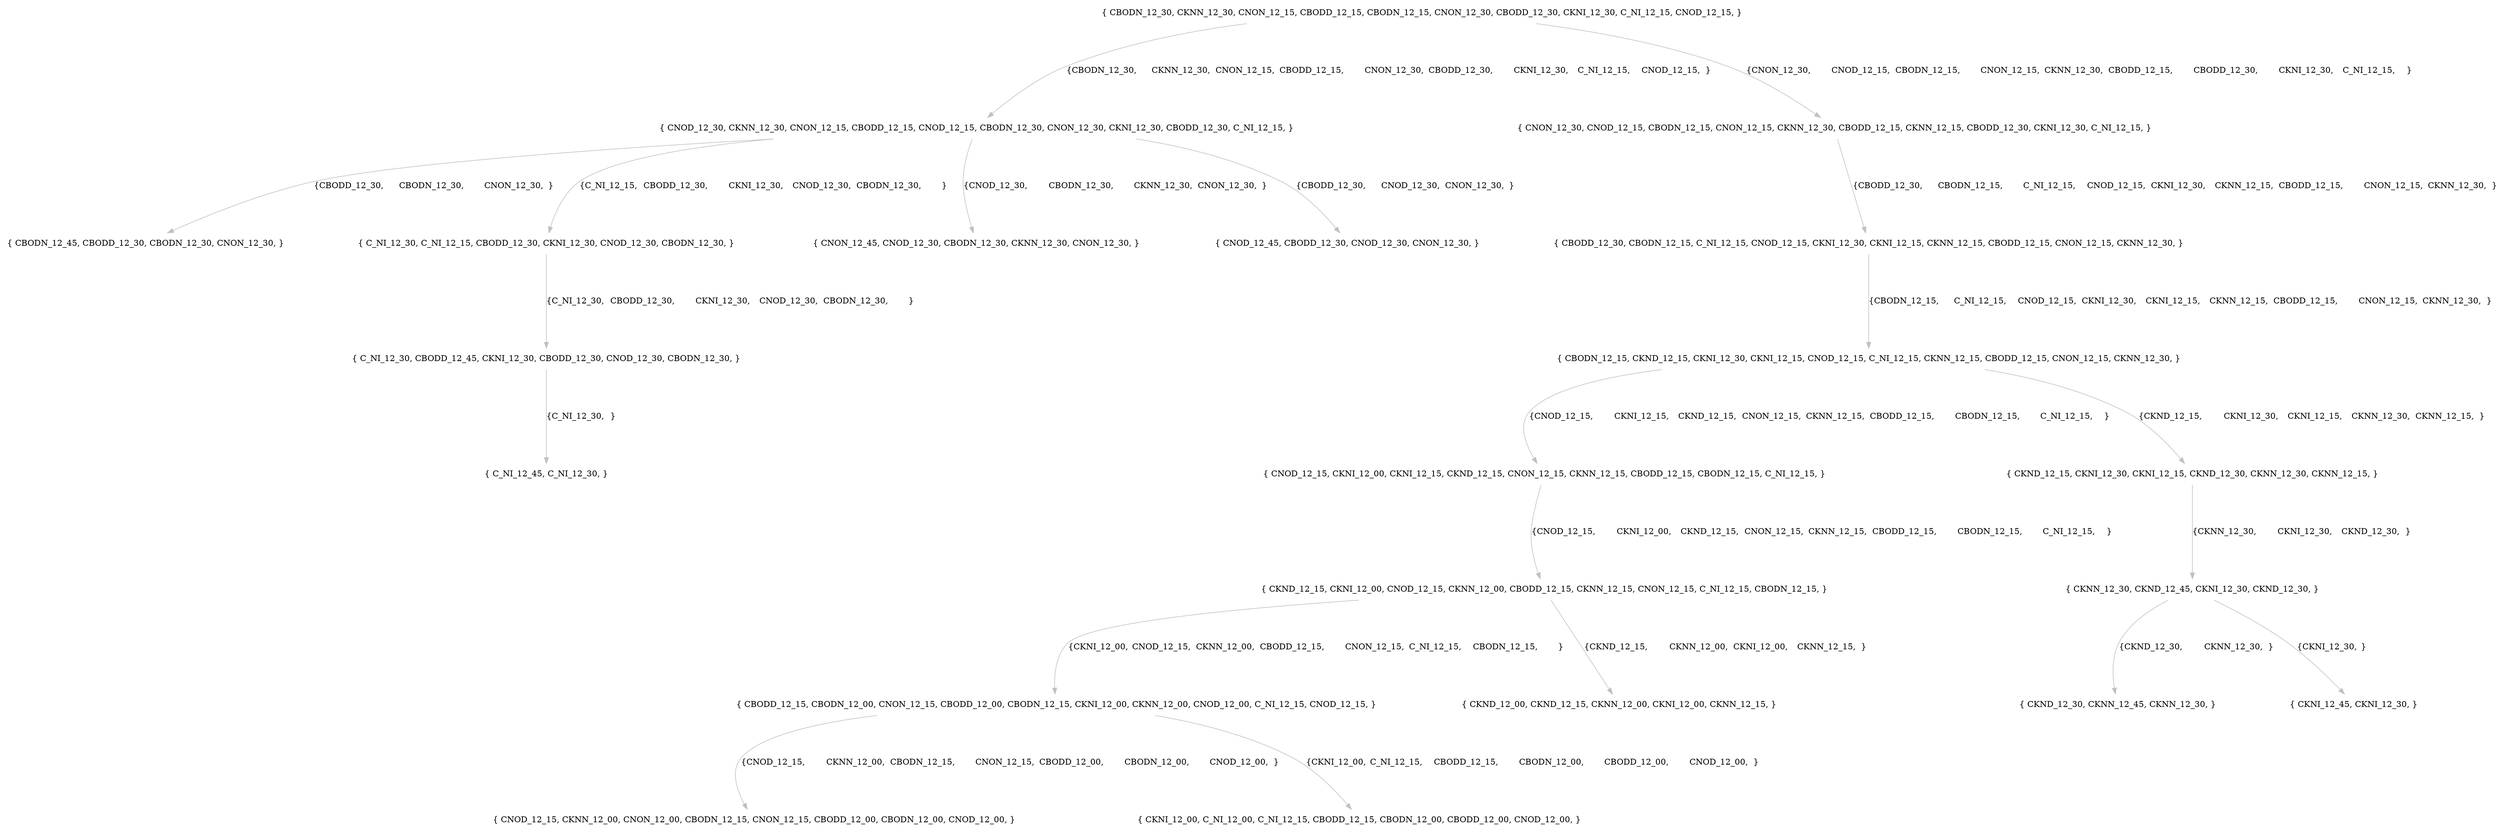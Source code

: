 digraph {
	nodesep="1.5"; ranksep=2;
	node [shape=plaintext];
	edge [color=gray];
	"{ CBODN_12_30, CKNN_12_30, CNON_12_15, CBODD_12_15, CBODN_12_15, CNON_12_30, CBODD_12_30, CKNI_12_30, C_NI_12_15, CNOD_12_15, }" -> "{ CNOD_12_30, CKNN_12_30, CNON_12_15, CBODD_12_15, CNOD_12_15, CBODN_12_30, CNON_12_30, CKNI_12_30, CBODD_12_30, C_NI_12_15, }" [label="{CBODN_12_30,	CKNN_12_30,	CNON_12_15,	CBODD_12_15,	CNON_12_30,	CBODD_12_30,	CKNI_12_30,	C_NI_12_15,	CNOD_12_15,	}"];
	"{ CNOD_12_30, CKNN_12_30, CNON_12_15, CBODD_12_15, CNOD_12_15, CBODN_12_30, CNON_12_30, CKNI_12_30, CBODD_12_30, C_NI_12_15, }" -> "{ CBODN_12_45, CBODD_12_30, CBODN_12_30, CNON_12_30, }" [label="{CBODD_12_30,	CBODN_12_30,	CNON_12_30,	}"];
	"{ CNOD_12_30, CKNN_12_30, CNON_12_15, CBODD_12_15, CNOD_12_15, CBODN_12_30, CNON_12_30, CKNI_12_30, CBODD_12_30, C_NI_12_15, }" -> "{ C_NI_12_30, C_NI_12_15, CBODD_12_30, CKNI_12_30, CNOD_12_30, CBODN_12_30, }" [label="{C_NI_12_15,	CBODD_12_30,	CKNI_12_30,	CNOD_12_30,	CBODN_12_30,	}"];
	"{ C_NI_12_30, C_NI_12_15, CBODD_12_30, CKNI_12_30, CNOD_12_30, CBODN_12_30, }" -> "{ C_NI_12_30, CBODD_12_45, CKNI_12_30, CBODD_12_30, CNOD_12_30, CBODN_12_30, }" [label="{C_NI_12_30,	CBODD_12_30,	CKNI_12_30,	CNOD_12_30,	CBODN_12_30,	}"];
	"{ C_NI_12_30, CBODD_12_45, CKNI_12_30, CBODD_12_30, CNOD_12_30, CBODN_12_30, }" -> "{ C_NI_12_45, C_NI_12_30, }" [label="{C_NI_12_30,	}"];
	"{ CNOD_12_30, CKNN_12_30, CNON_12_15, CBODD_12_15, CNOD_12_15, CBODN_12_30, CNON_12_30, CKNI_12_30, CBODD_12_30, C_NI_12_15, }" -> "{ CNON_12_45, CNOD_12_30, CBODN_12_30, CKNN_12_30, CNON_12_30, }" [label="{CNOD_12_30,	CBODN_12_30,	CKNN_12_30,	CNON_12_30,	}"];
	"{ CNOD_12_30, CKNN_12_30, CNON_12_15, CBODD_12_15, CNOD_12_15, CBODN_12_30, CNON_12_30, CKNI_12_30, CBODD_12_30, C_NI_12_15, }" -> "{ CNOD_12_45, CBODD_12_30, CNOD_12_30, CNON_12_30, }" [label="{CBODD_12_30,	CNOD_12_30,	CNON_12_30,	}"];
	"{ CBODN_12_30, CKNN_12_30, CNON_12_15, CBODD_12_15, CBODN_12_15, CNON_12_30, CBODD_12_30, CKNI_12_30, C_NI_12_15, CNOD_12_15, }" -> "{ CNON_12_30, CNOD_12_15, CBODN_12_15, CNON_12_15, CKNN_12_30, CBODD_12_15, CKNN_12_15, CBODD_12_30, CKNI_12_30, C_NI_12_15, }" [label="{CNON_12_30,	CNOD_12_15,	CBODN_12_15,	CNON_12_15,	CKNN_12_30,	CBODD_12_15,	CBODD_12_30,	CKNI_12_30,	C_NI_12_15,	}"];
	"{ CNON_12_30, CNOD_12_15, CBODN_12_15, CNON_12_15, CKNN_12_30, CBODD_12_15, CKNN_12_15, CBODD_12_30, CKNI_12_30, C_NI_12_15, }" -> "{ CBODD_12_30, CBODN_12_15, C_NI_12_15, CNOD_12_15, CKNI_12_30, CKNI_12_15, CKNN_12_15, CBODD_12_15, CNON_12_15, CKNN_12_30, }" [label="{CBODD_12_30,	CBODN_12_15,	C_NI_12_15,	CNOD_12_15,	CKNI_12_30,	CKNN_12_15,	CBODD_12_15,	CNON_12_15,	CKNN_12_30,	}"];
	"{ CBODD_12_30, CBODN_12_15, C_NI_12_15, CNOD_12_15, CKNI_12_30, CKNI_12_15, CKNN_12_15, CBODD_12_15, CNON_12_15, CKNN_12_30, }" -> "{ CBODN_12_15, CKND_12_15, CKNI_12_30, CKNI_12_15, CNOD_12_15, C_NI_12_15, CKNN_12_15, CBODD_12_15, CNON_12_15, CKNN_12_30, }" [label="{CBODN_12_15,	C_NI_12_15,	CNOD_12_15,	CKNI_12_30,	CKNI_12_15,	CKNN_12_15,	CBODD_12_15,	CNON_12_15,	CKNN_12_30,	}"];
	"{ CBODN_12_15, CKND_12_15, CKNI_12_30, CKNI_12_15, CNOD_12_15, C_NI_12_15, CKNN_12_15, CBODD_12_15, CNON_12_15, CKNN_12_30, }" -> "{ CNOD_12_15, CKNI_12_00, CKNI_12_15, CKND_12_15, CNON_12_15, CKNN_12_15, CBODD_12_15, CBODN_12_15, C_NI_12_15, }" [label="{CNOD_12_15,	CKNI_12_15,	CKND_12_15,	CNON_12_15,	CKNN_12_15,	CBODD_12_15,	CBODN_12_15,	C_NI_12_15,	}"];
	"{ CNOD_12_15, CKNI_12_00, CKNI_12_15, CKND_12_15, CNON_12_15, CKNN_12_15, CBODD_12_15, CBODN_12_15, C_NI_12_15, }" -> "{ CKND_12_15, CKNI_12_00, CNOD_12_15, CKNN_12_00, CBODD_12_15, CKNN_12_15, CNON_12_15, C_NI_12_15, CBODN_12_15, }" [label="{CNOD_12_15,	CKNI_12_00,	CKND_12_15,	CNON_12_15,	CKNN_12_15,	CBODD_12_15,	CBODN_12_15,	C_NI_12_15,	}"];
	"{ CKND_12_15, CKNI_12_00, CNOD_12_15, CKNN_12_00, CBODD_12_15, CKNN_12_15, CNON_12_15, C_NI_12_15, CBODN_12_15, }" -> "{ CBODD_12_15, CBODN_12_00, CNON_12_15, CBODD_12_00, CBODN_12_15, CKNI_12_00, CKNN_12_00, CNOD_12_00, C_NI_12_15, CNOD_12_15, }" [label="{CKNI_12_00,	CNOD_12_15,	CKNN_12_00,	CBODD_12_15,	CNON_12_15,	C_NI_12_15,	CBODN_12_15,	}"];
	"{ CBODD_12_15, CBODN_12_00, CNON_12_15, CBODD_12_00, CBODN_12_15, CKNI_12_00, CKNN_12_00, CNOD_12_00, C_NI_12_15, CNOD_12_15, }" -> "{ CNOD_12_15, CKNN_12_00, CNON_12_00, CBODN_12_15, CNON_12_15, CBODD_12_00, CBODN_12_00, CNOD_12_00, }" [label="{CNOD_12_15,	CKNN_12_00,	CBODN_12_15,	CNON_12_15,	CBODD_12_00,	CBODN_12_00,	CNOD_12_00,	}"];
	"{ CBODD_12_15, CBODN_12_00, CNON_12_15, CBODD_12_00, CBODN_12_15, CKNI_12_00, CKNN_12_00, CNOD_12_00, C_NI_12_15, CNOD_12_15, }" -> "{ CKNI_12_00, C_NI_12_00, C_NI_12_15, CBODD_12_15, CBODN_12_00, CBODD_12_00, CNOD_12_00, }" [label="{CKNI_12_00,	C_NI_12_15,	CBODD_12_15,	CBODN_12_00,	CBODD_12_00,	CNOD_12_00,	}"];
	"{ CKND_12_15, CKNI_12_00, CNOD_12_15, CKNN_12_00, CBODD_12_15, CKNN_12_15, CNON_12_15, C_NI_12_15, CBODN_12_15, }" -> "{ CKND_12_00, CKND_12_15, CKNN_12_00, CKNI_12_00, CKNN_12_15, }" [label="{CKND_12_15,	CKNN_12_00,	CKNI_12_00,	CKNN_12_15,	}"];
	"{ CBODN_12_15, CKND_12_15, CKNI_12_30, CKNI_12_15, CNOD_12_15, C_NI_12_15, CKNN_12_15, CBODD_12_15, CNON_12_15, CKNN_12_30, }" -> "{ CKND_12_15, CKNI_12_30, CKNI_12_15, CKND_12_30, CKNN_12_30, CKNN_12_15, }" [label="{CKND_12_15,	CKNI_12_30,	CKNI_12_15,	CKNN_12_30,	CKNN_12_15,	}"];
	"{ CKND_12_15, CKNI_12_30, CKNI_12_15, CKND_12_30, CKNN_12_30, CKNN_12_15, }" -> "{ CKNN_12_30, CKND_12_45, CKNI_12_30, CKND_12_30, }" [label="{CKNN_12_30,	CKNI_12_30,	CKND_12_30,	}"];
	"{ CKNN_12_30, CKND_12_45, CKNI_12_30, CKND_12_30, }" -> "{ CKND_12_30, CKNN_12_45, CKNN_12_30, }" [label="{CKND_12_30,	CKNN_12_30,	}"];
	"{ CKNN_12_30, CKND_12_45, CKNI_12_30, CKND_12_30, }" -> "{ CKNI_12_45, CKNI_12_30, }" [label="{CKNI_12_30,	}"];
}

